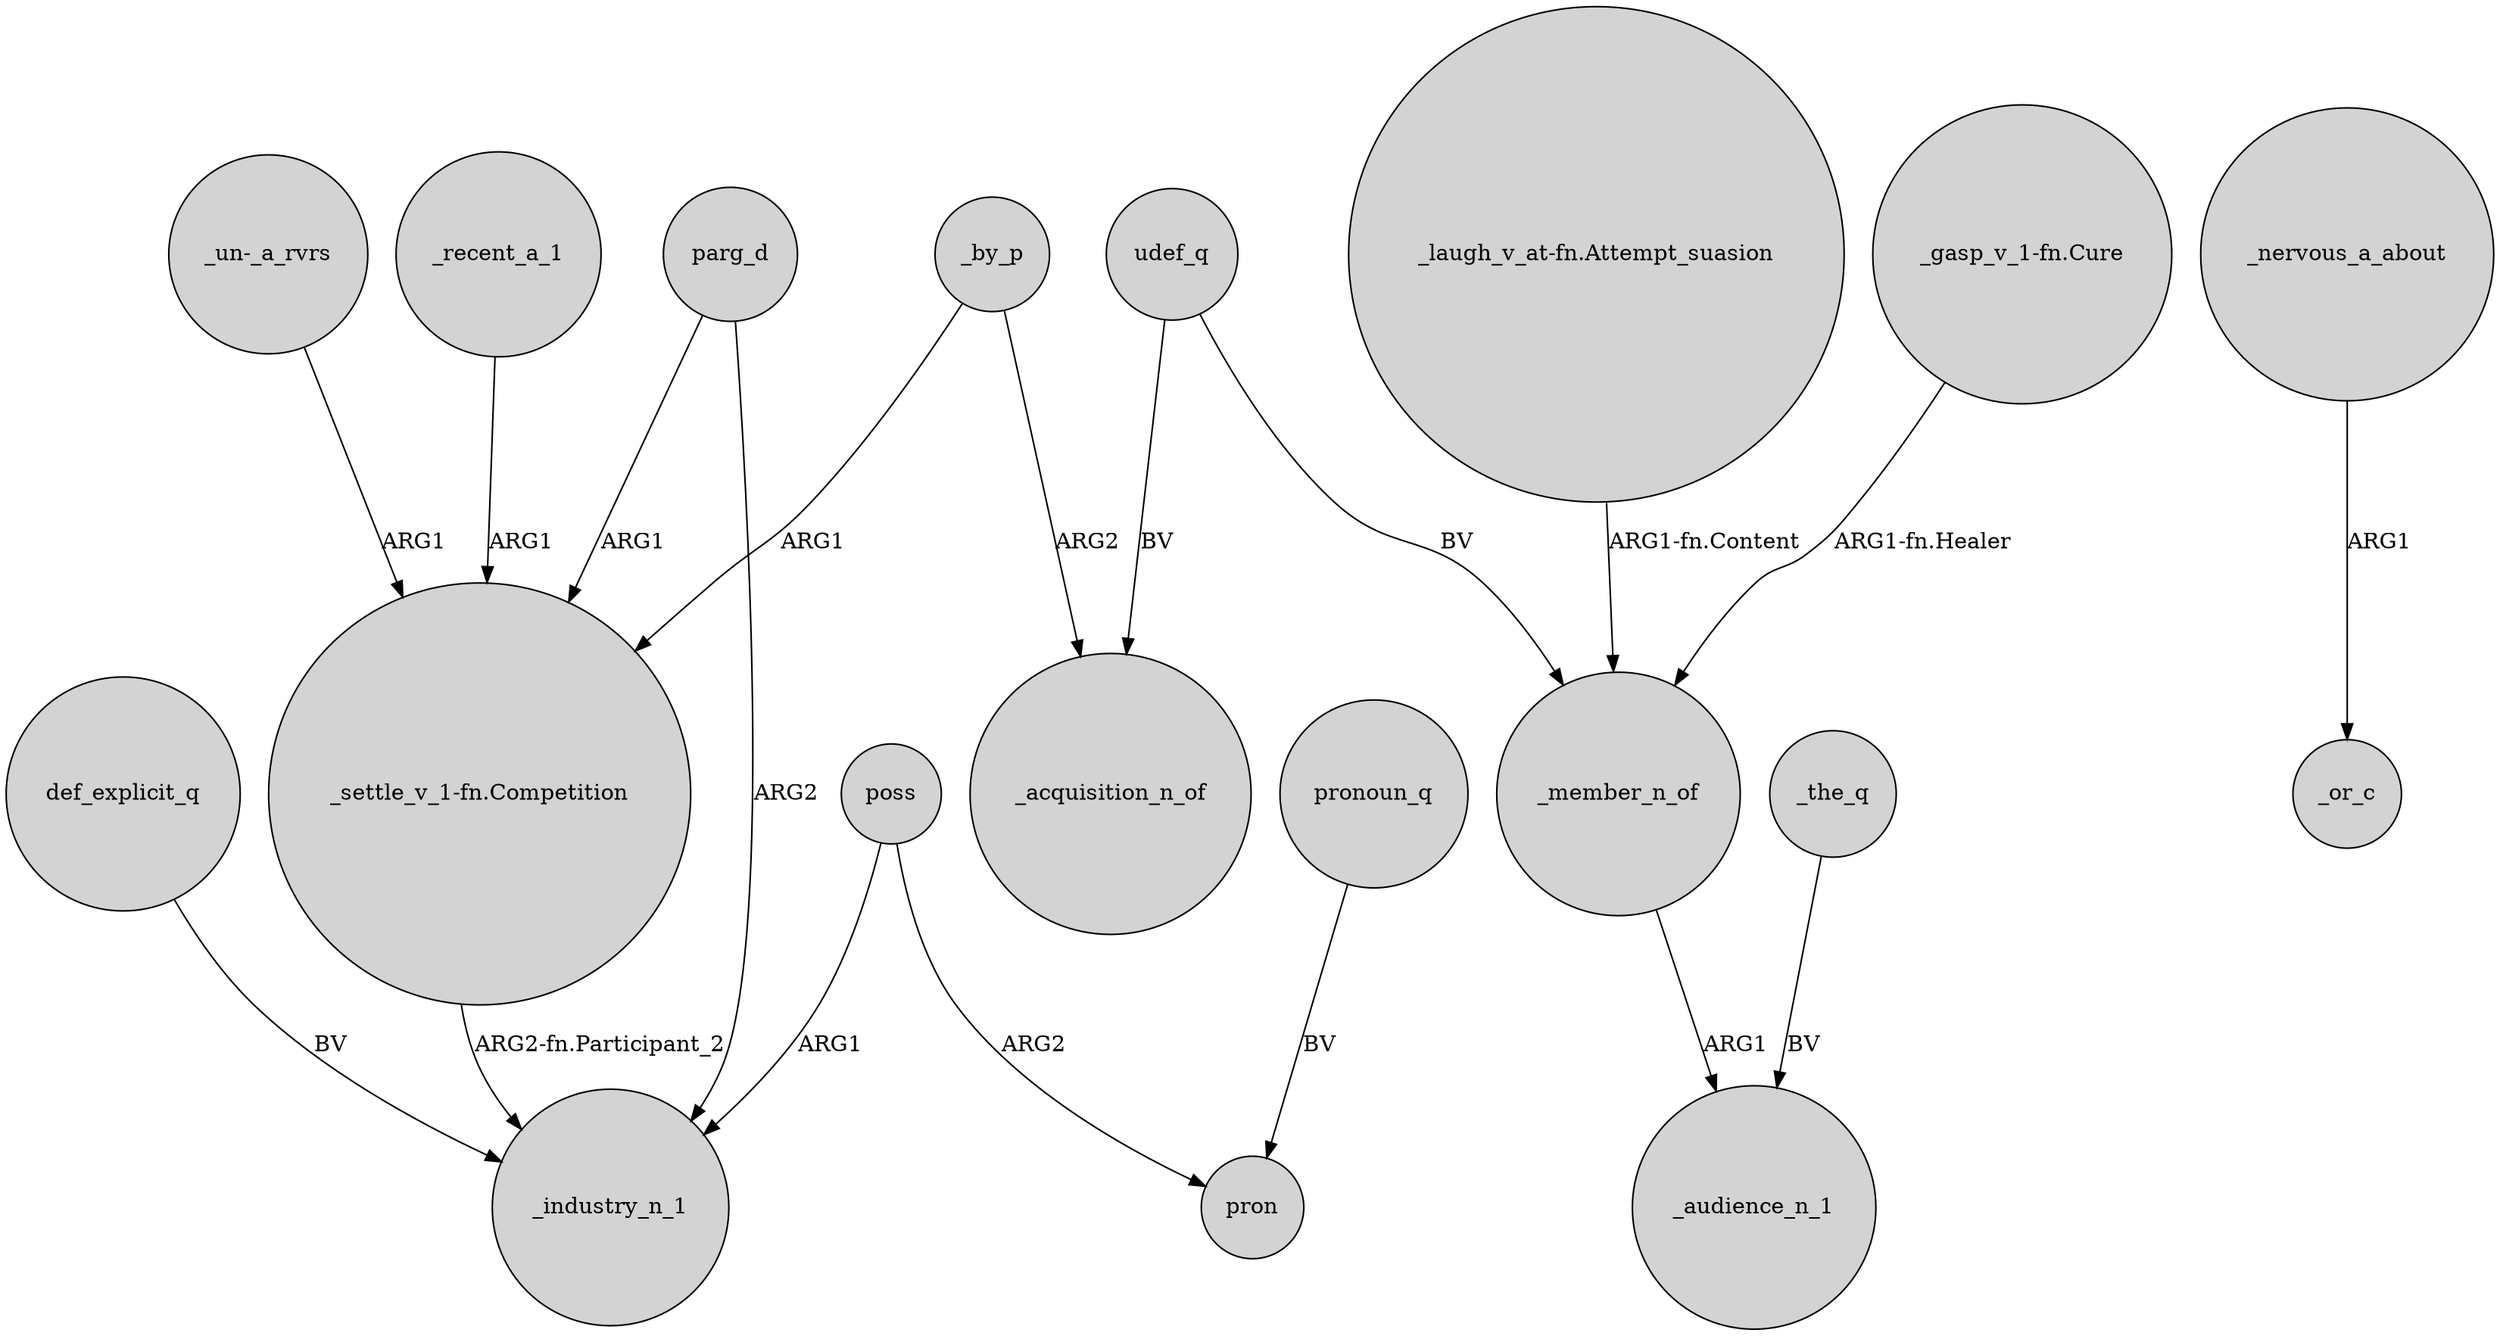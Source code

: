 digraph {
	node [shape=circle style=filled]
	def_explicit_q -> _industry_n_1 [label=BV]
	"_laugh_v_at-fn.Attempt_suasion" -> _member_n_of [label="ARG1-fn.Content"]
	"_un-_a_rvrs" -> "_settle_v_1-fn.Competition" [label=ARG1]
	"_settle_v_1-fn.Competition" -> _industry_n_1 [label="ARG2-fn.Participant_2"]
	_member_n_of -> _audience_n_1 [label=ARG1]
	parg_d -> _industry_n_1 [label=ARG2]
	udef_q -> _member_n_of [label=BV]
	parg_d -> "_settle_v_1-fn.Competition" [label=ARG1]
	_the_q -> _audience_n_1 [label=BV]
	_recent_a_1 -> "_settle_v_1-fn.Competition" [label=ARG1]
	"_gasp_v_1-fn.Cure" -> _member_n_of [label="ARG1-fn.Healer"]
	_by_p -> "_settle_v_1-fn.Competition" [label=ARG1]
	pronoun_q -> pron [label=BV]
	poss -> _industry_n_1 [label=ARG1]
	_by_p -> _acquisition_n_of [label=ARG2]
	poss -> pron [label=ARG2]
	_nervous_a_about -> _or_c [label=ARG1]
	udef_q -> _acquisition_n_of [label=BV]
}

